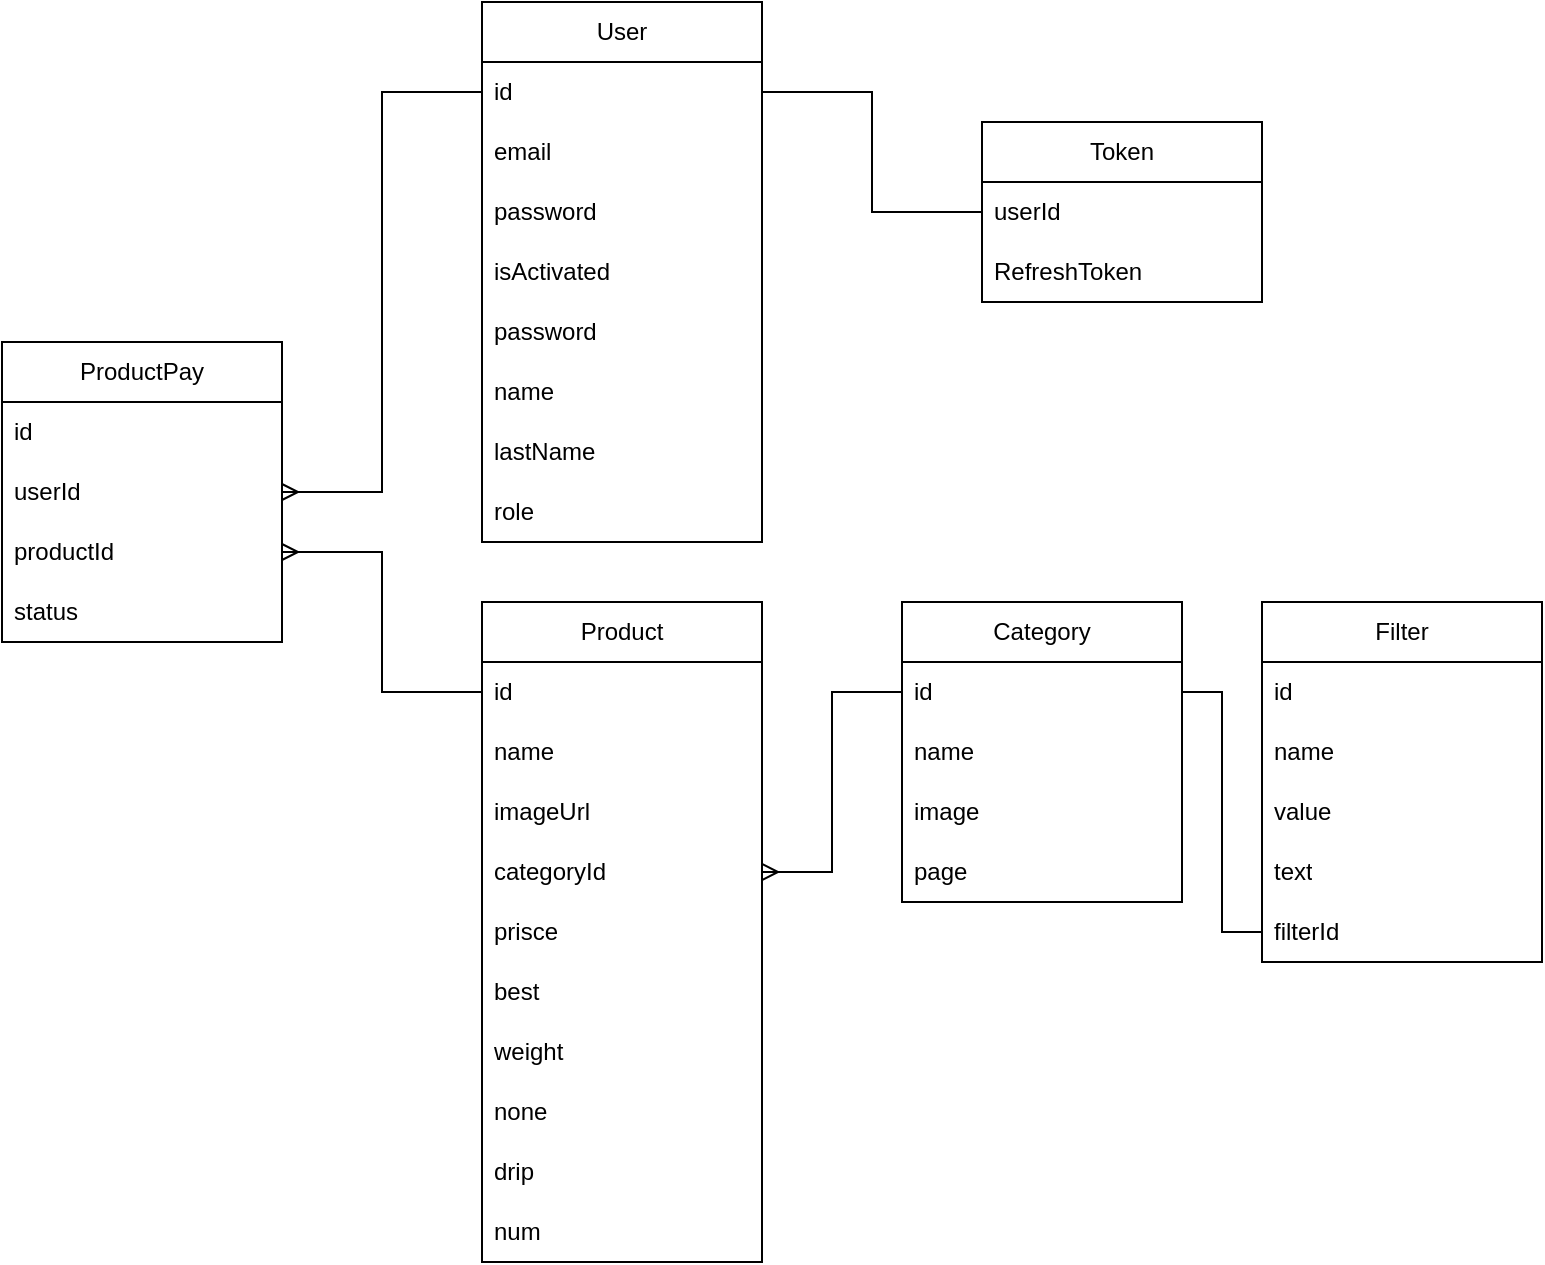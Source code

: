 <mxfile version="26.0.11">
  <diagram name="Страница — 1" id="3S3lvjK--_DNpuIG7dWT">
    <mxGraphModel dx="1434" dy="746" grid="1" gridSize="10" guides="1" tooltips="1" connect="1" arrows="1" fold="1" page="1" pageScale="1" pageWidth="827" pageHeight="1169" math="0" shadow="0">
      <root>
        <mxCell id="0" />
        <mxCell id="1" parent="0" />
        <mxCell id="kXSh4ml6yKFaAMxgO0v6-1" value="User" style="swimlane;fontStyle=0;childLayout=stackLayout;horizontal=1;startSize=30;horizontalStack=0;resizeParent=1;resizeParentMax=0;resizeLast=0;collapsible=1;marginBottom=0;whiteSpace=wrap;html=1;" parent="1" vertex="1">
          <mxGeometry x="280" y="150" width="140" height="270" as="geometry" />
        </mxCell>
        <mxCell id="kXSh4ml6yKFaAMxgO0v6-2" value="id" style="text;strokeColor=none;fillColor=none;align=left;verticalAlign=middle;spacingLeft=4;spacingRight=4;overflow=hidden;points=[[0,0.5],[1,0.5]];portConstraint=eastwest;rotatable=0;whiteSpace=wrap;html=1;" parent="kXSh4ml6yKFaAMxgO0v6-1" vertex="1">
          <mxGeometry y="30" width="140" height="30" as="geometry" />
        </mxCell>
        <mxCell id="kXSh4ml6yKFaAMxgO0v6-3" value="email" style="text;strokeColor=none;fillColor=none;align=left;verticalAlign=middle;spacingLeft=4;spacingRight=4;overflow=hidden;points=[[0,0.5],[1,0.5]];portConstraint=eastwest;rotatable=0;whiteSpace=wrap;html=1;" parent="kXSh4ml6yKFaAMxgO0v6-1" vertex="1">
          <mxGeometry y="60" width="140" height="30" as="geometry" />
        </mxCell>
        <mxCell id="kXSh4ml6yKFaAMxgO0v6-18" value="password" style="text;align=left;verticalAlign=middle;spacingLeft=4;spacingRight=4;overflow=hidden;points=[[0,0.5],[1,0.5]];portConstraint=eastwest;rotatable=0;whiteSpace=wrap;html=1;" parent="kXSh4ml6yKFaAMxgO0v6-1" vertex="1">
          <mxGeometry y="90" width="140" height="30" as="geometry" />
        </mxCell>
        <mxCell id="kXSh4ml6yKFaAMxgO0v6-17" value="isActivated" style="text;align=left;verticalAlign=middle;spacingLeft=4;spacingRight=4;overflow=hidden;points=[[0,0.5],[1,0.5]];portConstraint=eastwest;rotatable=0;whiteSpace=wrap;html=1;" parent="kXSh4ml6yKFaAMxgO0v6-1" vertex="1">
          <mxGeometry y="120" width="140" height="30" as="geometry" />
        </mxCell>
        <mxCell id="kXSh4ml6yKFaAMxgO0v6-41" value="password" style="text;align=left;verticalAlign=middle;spacingLeft=4;spacingRight=4;overflow=hidden;points=[[0,0.5],[1,0.5]];portConstraint=eastwest;rotatable=0;whiteSpace=wrap;html=1;" parent="kXSh4ml6yKFaAMxgO0v6-1" vertex="1">
          <mxGeometry y="150" width="140" height="30" as="geometry" />
        </mxCell>
        <mxCell id="kXSh4ml6yKFaAMxgO0v6-43" value="name" style="text;align=left;verticalAlign=middle;spacingLeft=4;spacingRight=4;overflow=hidden;points=[[0,0.5],[1,0.5]];portConstraint=eastwest;rotatable=0;whiteSpace=wrap;html=1;" parent="kXSh4ml6yKFaAMxgO0v6-1" vertex="1">
          <mxGeometry y="180" width="140" height="30" as="geometry" />
        </mxCell>
        <mxCell id="7zGZHulFk5NysEz-B8wq-1" value="lastName" style="text;align=left;verticalAlign=middle;spacingLeft=4;spacingRight=4;overflow=hidden;points=[[0,0.5],[1,0.5]];portConstraint=eastwest;rotatable=0;whiteSpace=wrap;html=1;" vertex="1" parent="kXSh4ml6yKFaAMxgO0v6-1">
          <mxGeometry y="210" width="140" height="30" as="geometry" />
        </mxCell>
        <mxCell id="5pTPXSDbpymbycFJrva--1" value="role" style="text;align=left;verticalAlign=middle;spacingLeft=4;spacingRight=4;overflow=hidden;points=[[0,0.5],[1,0.5]];portConstraint=eastwest;rotatable=0;whiteSpace=wrap;html=1;" parent="kXSh4ml6yKFaAMxgO0v6-1" vertex="1">
          <mxGeometry y="240" width="140" height="30" as="geometry" />
        </mxCell>
        <mxCell id="kXSh4ml6yKFaAMxgO0v6-5" value="Token" style="swimlane;fontStyle=0;childLayout=stackLayout;horizontal=1;startSize=30;horizontalStack=0;resizeParent=1;resizeParentMax=0;resizeLast=0;collapsible=1;marginBottom=0;whiteSpace=wrap;html=1;" parent="1" vertex="1">
          <mxGeometry x="530" y="210" width="140" height="90" as="geometry" />
        </mxCell>
        <mxCell id="kXSh4ml6yKFaAMxgO0v6-6" value="userId" style="text;strokeColor=none;fillColor=none;align=left;verticalAlign=middle;spacingLeft=4;spacingRight=4;overflow=hidden;points=[[0,0.5],[1,0.5]];portConstraint=eastwest;rotatable=0;whiteSpace=wrap;html=1;" parent="kXSh4ml6yKFaAMxgO0v6-5" vertex="1">
          <mxGeometry y="30" width="140" height="30" as="geometry" />
        </mxCell>
        <mxCell id="kXSh4ml6yKFaAMxgO0v6-7" value="RefreshToken" style="text;strokeColor=none;fillColor=none;align=left;verticalAlign=middle;spacingLeft=4;spacingRight=4;overflow=hidden;points=[[0,0.5],[1,0.5]];portConstraint=eastwest;rotatable=0;whiteSpace=wrap;html=1;" parent="kXSh4ml6yKFaAMxgO0v6-5" vertex="1">
          <mxGeometry y="60" width="140" height="30" as="geometry" />
        </mxCell>
        <mxCell id="kXSh4ml6yKFaAMxgO0v6-9" value="Category" style="swimlane;fontStyle=0;childLayout=stackLayout;horizontal=1;startSize=30;horizontalStack=0;resizeParent=1;resizeParentMax=0;resizeLast=0;collapsible=1;marginBottom=0;whiteSpace=wrap;html=1;" parent="1" vertex="1">
          <mxGeometry x="490" y="450" width="140" height="150" as="geometry" />
        </mxCell>
        <mxCell id="kXSh4ml6yKFaAMxgO0v6-10" value="id" style="text;strokeColor=none;fillColor=none;align=left;verticalAlign=middle;spacingLeft=4;spacingRight=4;overflow=hidden;points=[[0,0.5],[1,0.5]];portConstraint=eastwest;rotatable=0;whiteSpace=wrap;html=1;" parent="kXSh4ml6yKFaAMxgO0v6-9" vertex="1">
          <mxGeometry y="30" width="140" height="30" as="geometry" />
        </mxCell>
        <mxCell id="kXSh4ml6yKFaAMxgO0v6-11" value="name" style="text;strokeColor=none;fillColor=none;align=left;verticalAlign=middle;spacingLeft=4;spacingRight=4;overflow=hidden;points=[[0,0.5],[1,0.5]];portConstraint=eastwest;rotatable=0;whiteSpace=wrap;html=1;" parent="kXSh4ml6yKFaAMxgO0v6-9" vertex="1">
          <mxGeometry y="60" width="140" height="30" as="geometry" />
        </mxCell>
        <mxCell id="kXSh4ml6yKFaAMxgO0v6-27" value="image" style="text;strokeColor=none;fillColor=none;align=left;verticalAlign=middle;spacingLeft=4;spacingRight=4;overflow=hidden;points=[[0,0.5],[1,0.5]];portConstraint=eastwest;rotatable=0;whiteSpace=wrap;html=1;" parent="kXSh4ml6yKFaAMxgO0v6-9" vertex="1">
          <mxGeometry y="90" width="140" height="30" as="geometry" />
        </mxCell>
        <mxCell id="kXSh4ml6yKFaAMxgO0v6-29" value="page" style="text;strokeColor=none;fillColor=none;align=left;verticalAlign=middle;spacingLeft=4;spacingRight=4;overflow=hidden;points=[[0,0.5],[1,0.5]];portConstraint=eastwest;rotatable=0;whiteSpace=wrap;html=1;" parent="kXSh4ml6yKFaAMxgO0v6-9" vertex="1">
          <mxGeometry y="120" width="140" height="30" as="geometry" />
        </mxCell>
        <mxCell id="kXSh4ml6yKFaAMxgO0v6-13" value="Product" style="swimlane;fontStyle=0;childLayout=stackLayout;horizontal=1;startSize=30;horizontalStack=0;resizeParent=1;resizeParentMax=0;resizeLast=0;collapsible=1;marginBottom=0;whiteSpace=wrap;html=1;" parent="1" vertex="1">
          <mxGeometry x="280" y="450" width="140" height="330" as="geometry" />
        </mxCell>
        <mxCell id="kXSh4ml6yKFaAMxgO0v6-14" value="id" style="text;align=left;verticalAlign=middle;spacingLeft=4;spacingRight=4;overflow=hidden;points=[[0,0.5],[1,0.5]];portConstraint=eastwest;rotatable=0;whiteSpace=wrap;html=1;" parent="kXSh4ml6yKFaAMxgO0v6-13" vertex="1">
          <mxGeometry y="30" width="140" height="30" as="geometry" />
        </mxCell>
        <mxCell id="kXSh4ml6yKFaAMxgO0v6-15" value="name" style="text;align=left;verticalAlign=middle;spacingLeft=4;spacingRight=4;overflow=hidden;points=[[0,0.5],[1,0.5]];portConstraint=eastwest;rotatable=0;whiteSpace=wrap;html=1;" parent="kXSh4ml6yKFaAMxgO0v6-13" vertex="1">
          <mxGeometry y="60" width="140" height="30" as="geometry" />
        </mxCell>
        <mxCell id="kXSh4ml6yKFaAMxgO0v6-26" value="imageUrl" style="text;align=left;verticalAlign=middle;spacingLeft=4;spacingRight=4;overflow=hidden;points=[[0,0.5],[1,0.5]];portConstraint=eastwest;rotatable=0;whiteSpace=wrap;html=1;" parent="kXSh4ml6yKFaAMxgO0v6-13" vertex="1">
          <mxGeometry y="90" width="140" height="30" as="geometry" />
        </mxCell>
        <mxCell id="kXSh4ml6yKFaAMxgO0v6-20" value="categoryId" style="text;align=left;verticalAlign=middle;spacingLeft=4;spacingRight=4;overflow=hidden;points=[[0,0.5],[1,0.5]];portConstraint=eastwest;rotatable=0;whiteSpace=wrap;html=1;" parent="kXSh4ml6yKFaAMxgO0v6-13" vertex="1">
          <mxGeometry y="120" width="140" height="30" as="geometry" />
        </mxCell>
        <mxCell id="kXSh4ml6yKFaAMxgO0v6-23" value="prisce" style="text;align=left;verticalAlign=middle;spacingLeft=4;spacingRight=4;overflow=hidden;points=[[0,0.5],[1,0.5]];portConstraint=eastwest;rotatable=0;whiteSpace=wrap;html=1;" parent="kXSh4ml6yKFaAMxgO0v6-13" vertex="1">
          <mxGeometry y="150" width="140" height="30" as="geometry" />
        </mxCell>
        <mxCell id="kXSh4ml6yKFaAMxgO0v6-25" value="best" style="text;align=left;verticalAlign=middle;spacingLeft=4;spacingRight=4;overflow=hidden;points=[[0,0.5],[1,0.5]];portConstraint=eastwest;rotatable=0;whiteSpace=wrap;html=1;" parent="kXSh4ml6yKFaAMxgO0v6-13" vertex="1">
          <mxGeometry y="180" width="140" height="30" as="geometry" />
        </mxCell>
        <mxCell id="kXSh4ml6yKFaAMxgO0v6-24" value="weight" style="text;align=left;verticalAlign=middle;spacingLeft=4;spacingRight=4;overflow=hidden;points=[[0,0.5],[1,0.5]];portConstraint=eastwest;rotatable=0;whiteSpace=wrap;html=1;" parent="kXSh4ml6yKFaAMxgO0v6-13" vertex="1">
          <mxGeometry y="210" width="140" height="30" as="geometry" />
        </mxCell>
        <mxCell id="kXSh4ml6yKFaAMxgO0v6-21" value="none" style="text;align=left;verticalAlign=middle;spacingLeft=4;spacingRight=4;overflow=hidden;points=[[0,0.5],[1,0.5]];portConstraint=eastwest;rotatable=0;whiteSpace=wrap;html=1;" parent="kXSh4ml6yKFaAMxgO0v6-13" vertex="1">
          <mxGeometry y="240" width="140" height="30" as="geometry" />
        </mxCell>
        <mxCell id="kXSh4ml6yKFaAMxgO0v6-22" value="drip" style="text;align=left;verticalAlign=middle;spacingLeft=4;spacingRight=4;overflow=hidden;points=[[0,0.5],[1,0.5]];portConstraint=eastwest;rotatable=0;whiteSpace=wrap;html=1;" parent="kXSh4ml6yKFaAMxgO0v6-13" vertex="1">
          <mxGeometry y="270" width="140" height="30" as="geometry" />
        </mxCell>
        <mxCell id="kXSh4ml6yKFaAMxgO0v6-40" value="num" style="text;align=left;verticalAlign=middle;spacingLeft=4;spacingRight=4;overflow=hidden;points=[[0,0.5],[1,0.5]];portConstraint=eastwest;rotatable=0;whiteSpace=wrap;html=1;" parent="kXSh4ml6yKFaAMxgO0v6-13" vertex="1">
          <mxGeometry y="300" width="140" height="30" as="geometry" />
        </mxCell>
        <mxCell id="kXSh4ml6yKFaAMxgO0v6-19" style="edgeStyle=orthogonalEdgeStyle;rounded=0;orthogonalLoop=1;jettySize=auto;html=1;exitX=1;exitY=0.5;exitDx=0;exitDy=0;entryX=0;entryY=0.5;entryDx=0;entryDy=0;endArrow=none;startFill=0;" parent="1" source="kXSh4ml6yKFaAMxgO0v6-2" target="kXSh4ml6yKFaAMxgO0v6-6" edge="1">
          <mxGeometry relative="1" as="geometry" />
        </mxCell>
        <mxCell id="kXSh4ml6yKFaAMxgO0v6-30" style="edgeStyle=orthogonalEdgeStyle;rounded=0;orthogonalLoop=1;jettySize=auto;html=1;exitX=0;exitY=0.5;exitDx=0;exitDy=0;endArrow=ERmany;startFill=0;startArrow=none;endFill=0;" parent="1" source="kXSh4ml6yKFaAMxgO0v6-10" target="kXSh4ml6yKFaAMxgO0v6-20" edge="1">
          <mxGeometry relative="1" as="geometry" />
        </mxCell>
        <mxCell id="kXSh4ml6yKFaAMxgO0v6-31" value="Filter" style="swimlane;fontStyle=0;childLayout=stackLayout;horizontal=1;startSize=30;horizontalStack=0;resizeParent=1;resizeParentMax=0;resizeLast=0;collapsible=1;marginBottom=0;whiteSpace=wrap;html=1;" parent="1" vertex="1">
          <mxGeometry x="670" y="450" width="140" height="180" as="geometry" />
        </mxCell>
        <mxCell id="kXSh4ml6yKFaAMxgO0v6-32" value="id" style="text;strokeColor=none;fillColor=none;align=left;verticalAlign=middle;spacingLeft=4;spacingRight=4;overflow=hidden;points=[[0,0.5],[1,0.5]];portConstraint=eastwest;rotatable=0;whiteSpace=wrap;html=1;" parent="kXSh4ml6yKFaAMxgO0v6-31" vertex="1">
          <mxGeometry y="30" width="140" height="30" as="geometry" />
        </mxCell>
        <mxCell id="kXSh4ml6yKFaAMxgO0v6-33" value="name" style="text;strokeColor=none;fillColor=none;align=left;verticalAlign=middle;spacingLeft=4;spacingRight=4;overflow=hidden;points=[[0,0.5],[1,0.5]];portConstraint=eastwest;rotatable=0;whiteSpace=wrap;html=1;" parent="kXSh4ml6yKFaAMxgO0v6-31" vertex="1">
          <mxGeometry y="60" width="140" height="30" as="geometry" />
        </mxCell>
        <mxCell id="kXSh4ml6yKFaAMxgO0v6-35" value="value" style="text;strokeColor=none;fillColor=none;align=left;verticalAlign=middle;spacingLeft=4;spacingRight=4;overflow=hidden;points=[[0,0.5],[1,0.5]];portConstraint=eastwest;rotatable=0;whiteSpace=wrap;html=1;" parent="kXSh4ml6yKFaAMxgO0v6-31" vertex="1">
          <mxGeometry y="90" width="140" height="30" as="geometry" />
        </mxCell>
        <mxCell id="kXSh4ml6yKFaAMxgO0v6-36" value="text" style="text;strokeColor=none;fillColor=none;align=left;verticalAlign=middle;spacingLeft=4;spacingRight=4;overflow=hidden;points=[[0,0.5],[1,0.5]];portConstraint=eastwest;rotatable=0;whiteSpace=wrap;html=1;" parent="kXSh4ml6yKFaAMxgO0v6-31" vertex="1">
          <mxGeometry y="120" width="140" height="30" as="geometry" />
        </mxCell>
        <mxCell id="kXSh4ml6yKFaAMxgO0v6-37" value="filterId" style="text;strokeColor=none;fillColor=none;align=left;verticalAlign=middle;spacingLeft=4;spacingRight=4;overflow=hidden;points=[[0,0.5],[1,0.5]];portConstraint=eastwest;rotatable=0;whiteSpace=wrap;html=1;" parent="kXSh4ml6yKFaAMxgO0v6-31" vertex="1">
          <mxGeometry y="150" width="140" height="30" as="geometry" />
        </mxCell>
        <mxCell id="kXSh4ml6yKFaAMxgO0v6-38" style="edgeStyle=orthogonalEdgeStyle;rounded=0;orthogonalLoop=1;jettySize=auto;html=1;exitX=0;exitY=0.5;exitDx=0;exitDy=0;endArrow=none;startFill=0;" parent="1" source="kXSh4ml6yKFaAMxgO0v6-37" target="kXSh4ml6yKFaAMxgO0v6-10" edge="1">
          <mxGeometry relative="1" as="geometry" />
        </mxCell>
        <mxCell id="kXSh4ml6yKFaAMxgO0v6-44" value="ProductPay" style="swimlane;fontStyle=0;childLayout=stackLayout;horizontal=1;startSize=30;horizontalStack=0;resizeParent=1;resizeParentMax=0;resizeLast=0;collapsible=1;marginBottom=0;whiteSpace=wrap;html=1;" parent="1" vertex="1">
          <mxGeometry x="40" y="320" width="140" height="150" as="geometry" />
        </mxCell>
        <mxCell id="kXSh4ml6yKFaAMxgO0v6-45" value="id" style="text;align=left;verticalAlign=middle;spacingLeft=4;spacingRight=4;overflow=hidden;points=[[0,0.5],[1,0.5]];portConstraint=eastwest;rotatable=0;whiteSpace=wrap;html=1;" parent="kXSh4ml6yKFaAMxgO0v6-44" vertex="1">
          <mxGeometry y="30" width="140" height="30" as="geometry" />
        </mxCell>
        <mxCell id="kXSh4ml6yKFaAMxgO0v6-47" value="userId" style="text;align=left;verticalAlign=middle;spacingLeft=4;spacingRight=4;overflow=hidden;points=[[0,0.5],[1,0.5]];portConstraint=eastwest;rotatable=0;whiteSpace=wrap;html=1;" parent="kXSh4ml6yKFaAMxgO0v6-44" vertex="1">
          <mxGeometry y="60" width="140" height="30" as="geometry" />
        </mxCell>
        <mxCell id="kXSh4ml6yKFaAMxgO0v6-46" value="productId" style="text;align=left;verticalAlign=middle;spacingLeft=4;spacingRight=4;overflow=hidden;points=[[0,0.5],[1,0.5]];portConstraint=eastwest;rotatable=0;whiteSpace=wrap;html=1;" parent="kXSh4ml6yKFaAMxgO0v6-44" vertex="1">
          <mxGeometry y="90" width="140" height="30" as="geometry" />
        </mxCell>
        <mxCell id="kXSh4ml6yKFaAMxgO0v6-48" value="status" style="text;align=left;verticalAlign=middle;spacingLeft=4;spacingRight=4;overflow=hidden;points=[[0,0.5],[1,0.5]];portConstraint=eastwest;rotatable=0;whiteSpace=wrap;html=1;" parent="kXSh4ml6yKFaAMxgO0v6-44" vertex="1">
          <mxGeometry y="120" width="140" height="30" as="geometry" />
        </mxCell>
        <mxCell id="kXSh4ml6yKFaAMxgO0v6-49" style="edgeStyle=orthogonalEdgeStyle;rounded=0;orthogonalLoop=1;jettySize=auto;html=1;exitX=0;exitY=0.5;exitDx=0;exitDy=0;endArrow=ERmany;endFill=0;" parent="1" source="kXSh4ml6yKFaAMxgO0v6-14" target="kXSh4ml6yKFaAMxgO0v6-46" edge="1">
          <mxGeometry relative="1" as="geometry">
            <mxPoint x="210" y="400" as="targetPoint" />
          </mxGeometry>
        </mxCell>
        <mxCell id="kXSh4ml6yKFaAMxgO0v6-51" style="edgeStyle=orthogonalEdgeStyle;rounded=0;orthogonalLoop=1;jettySize=auto;html=1;exitX=0;exitY=0.5;exitDx=0;exitDy=0;entryX=1;entryY=0.5;entryDx=0;entryDy=0;endArrow=ERmany;endFill=0;" parent="1" source="kXSh4ml6yKFaAMxgO0v6-2" target="kXSh4ml6yKFaAMxgO0v6-47" edge="1">
          <mxGeometry relative="1" as="geometry" />
        </mxCell>
      </root>
    </mxGraphModel>
  </diagram>
</mxfile>
